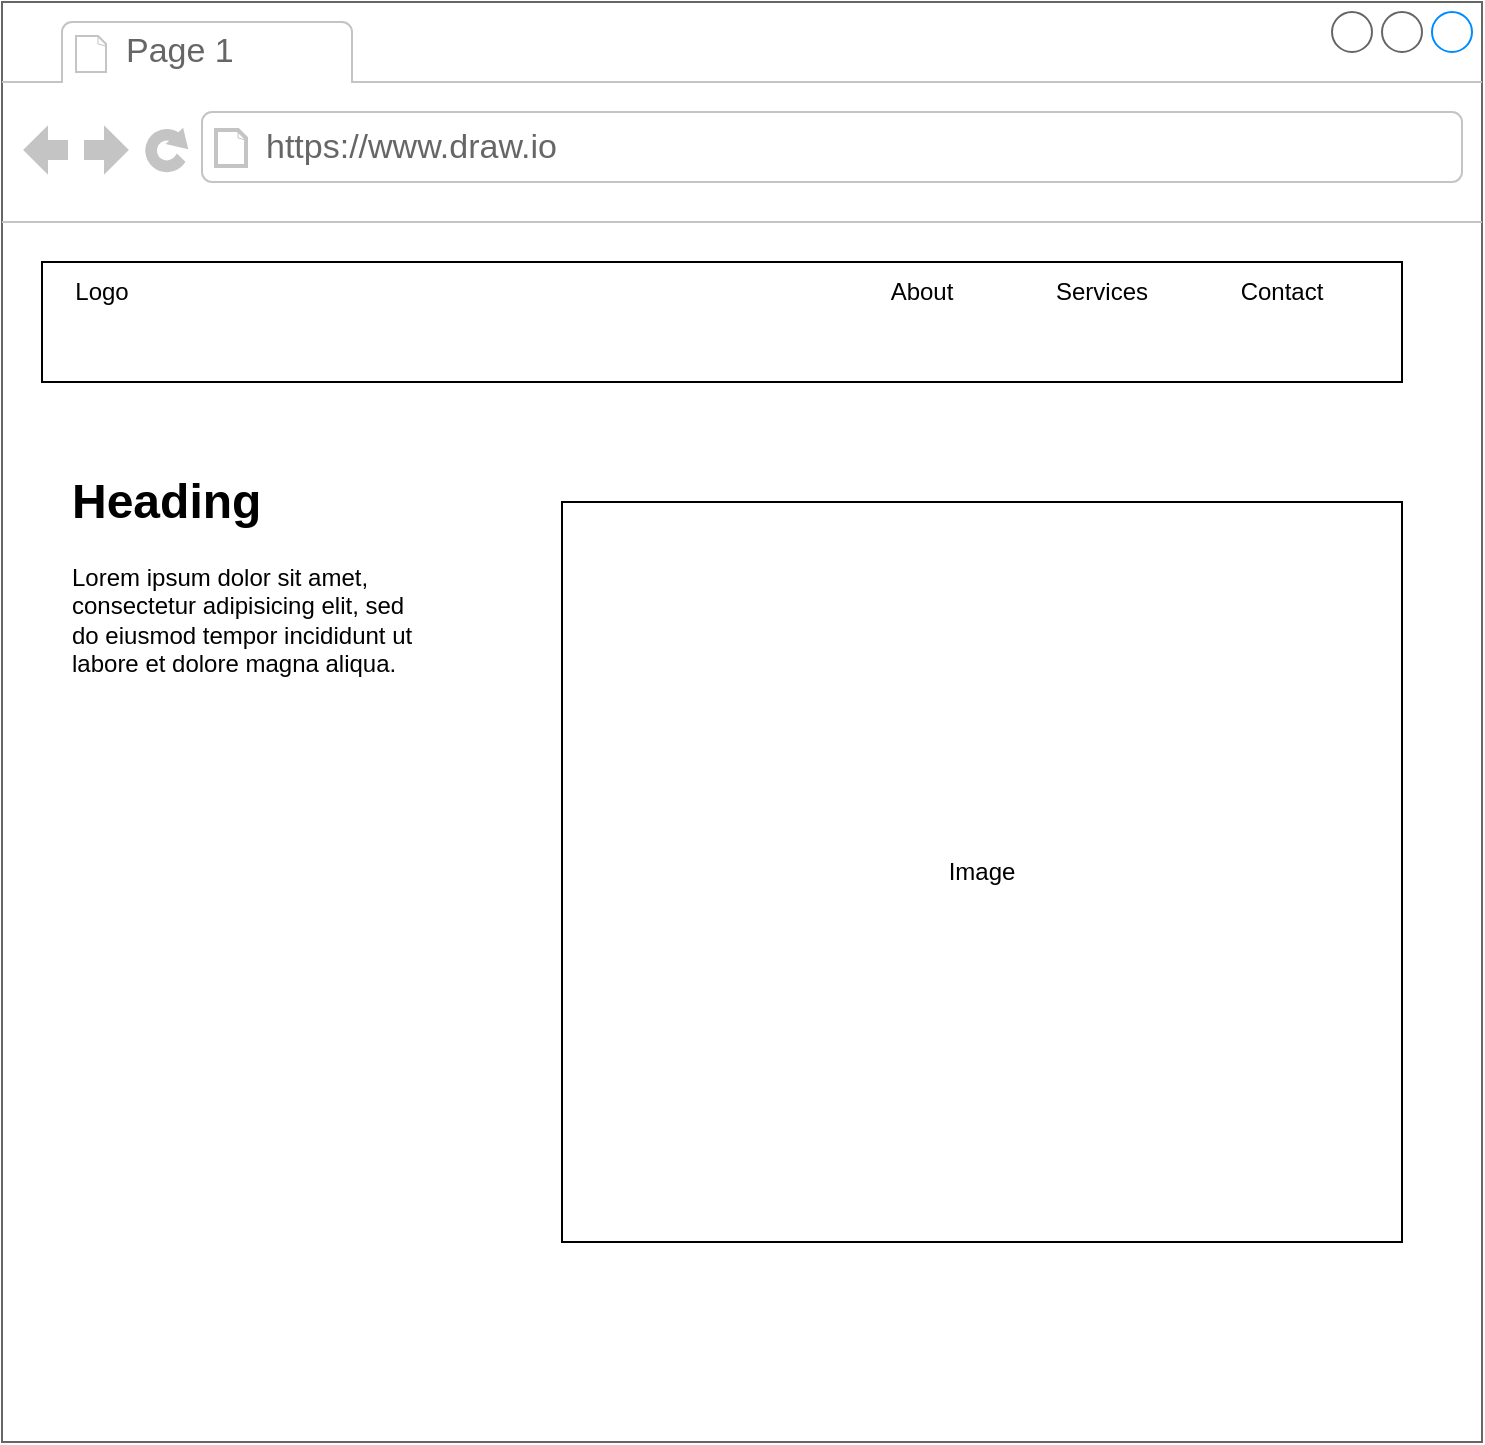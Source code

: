 <mxfile version="15.7.4" type="github" pages="2">
  <diagram id="6FQ47zOKA071jOtKf2ob" name="Home Page">
    <mxGraphModel dx="937" dy="781" grid="1" gridSize="10" guides="1" tooltips="1" connect="1" arrows="1" fold="1" page="1" pageScale="1" pageWidth="850" pageHeight="1100" math="0" shadow="0">
      <root>
        <mxCell id="0" />
        <mxCell id="1" parent="0" />
        <mxCell id="7swSgEcWUDKUuiK8jz6j-1" value="" style="strokeWidth=1;shadow=0;dashed=0;align=center;html=1;shape=mxgraph.mockup.containers.browserWindow;rSize=0;strokeColor=#666666;strokeColor2=#008cff;strokeColor3=#c4c4c4;mainText=,;recursiveResize=0;" vertex="1" parent="1">
          <mxGeometry x="90" y="40" width="740" height="720" as="geometry" />
        </mxCell>
        <mxCell id="7swSgEcWUDKUuiK8jz6j-2" value="Page 1" style="strokeWidth=1;shadow=0;dashed=0;align=center;html=1;shape=mxgraph.mockup.containers.anchor;fontSize=17;fontColor=#666666;align=left;" vertex="1" parent="7swSgEcWUDKUuiK8jz6j-1">
          <mxGeometry x="60" y="12" width="110" height="26" as="geometry" />
        </mxCell>
        <mxCell id="7swSgEcWUDKUuiK8jz6j-3" value="https://www.draw.io" style="strokeWidth=1;shadow=0;dashed=0;align=center;html=1;shape=mxgraph.mockup.containers.anchor;rSize=0;fontSize=17;fontColor=#666666;align=left;" vertex="1" parent="7swSgEcWUDKUuiK8jz6j-1">
          <mxGeometry x="130" y="60" width="250" height="26" as="geometry" />
        </mxCell>
        <mxCell id="7swSgEcWUDKUuiK8jz6j-4" value="&lt;br&gt;&amp;nbsp;&amp;nbsp;" style="rounded=0;whiteSpace=wrap;html=1;labelPosition=left;verticalLabelPosition=top;align=right;verticalAlign=bottom;" vertex="1" parent="7swSgEcWUDKUuiK8jz6j-1">
          <mxGeometry x="20" y="130" width="680" height="60" as="geometry" />
        </mxCell>
        <mxCell id="7swSgEcWUDKUuiK8jz6j-5" value="&lt;h1&gt;Heading&lt;/h1&gt;&lt;p&gt;Lorem ipsum dolor sit amet, consectetur adipisicing elit, sed do eiusmod tempor incididunt ut labore et dolore magna aliqua.&lt;/p&gt;" style="text;html=1;strokeColor=none;fillColor=none;spacing=5;spacingTop=-20;whiteSpace=wrap;overflow=hidden;rounded=0;" vertex="1" parent="7swSgEcWUDKUuiK8jz6j-1">
          <mxGeometry x="30" y="230" width="190" height="350" as="geometry" />
        </mxCell>
        <mxCell id="7swSgEcWUDKUuiK8jz6j-6" value="Image" style="rounded=0;whiteSpace=wrap;html=1;" vertex="1" parent="7swSgEcWUDKUuiK8jz6j-1">
          <mxGeometry x="280" y="250" width="420" height="370" as="geometry" />
        </mxCell>
        <mxCell id="7swSgEcWUDKUuiK8jz6j-8" value="Logo" style="text;html=1;strokeColor=none;fillColor=none;align=center;verticalAlign=middle;whiteSpace=wrap;rounded=0;" vertex="1" parent="7swSgEcWUDKUuiK8jz6j-1">
          <mxGeometry x="20" y="130" width="60" height="30" as="geometry" />
        </mxCell>
        <mxCell id="7swSgEcWUDKUuiK8jz6j-9" value="About" style="text;html=1;strokeColor=none;fillColor=none;align=center;verticalAlign=middle;whiteSpace=wrap;rounded=0;" vertex="1" parent="7swSgEcWUDKUuiK8jz6j-1">
          <mxGeometry x="430" y="130" width="60" height="30" as="geometry" />
        </mxCell>
        <mxCell id="7swSgEcWUDKUuiK8jz6j-10" value="Services" style="text;html=1;strokeColor=none;fillColor=none;align=center;verticalAlign=middle;whiteSpace=wrap;rounded=0;" vertex="1" parent="7swSgEcWUDKUuiK8jz6j-1">
          <mxGeometry x="520" y="130" width="60" height="30" as="geometry" />
        </mxCell>
        <mxCell id="7swSgEcWUDKUuiK8jz6j-11" value="Contact" style="text;html=1;strokeColor=none;fillColor=none;align=center;verticalAlign=middle;whiteSpace=wrap;rounded=0;" vertex="1" parent="7swSgEcWUDKUuiK8jz6j-1">
          <mxGeometry x="610" y="130" width="60" height="30" as="geometry" />
        </mxCell>
      </root>
    </mxGraphModel>
  </diagram>
  <diagram name="UserHome" id="CmXHb3ncIiE04R0yydfL">
    <mxGraphModel dx="1562" dy="1183" grid="1" gridSize="10" guides="1" tooltips="1" connect="1" arrows="1" fold="1" page="0" pageScale="1" pageWidth="850" pageHeight="1100" math="0" shadow="0">
      <root>
        <mxCell id="33SJ3AMKsp8bF1zk-GFS-0" />
        <mxCell id="33SJ3AMKsp8bF1zk-GFS-1" parent="33SJ3AMKsp8bF1zk-GFS-0" />
        <mxCell id="33SJ3AMKsp8bF1zk-GFS-2" value="" style="strokeWidth=1;shadow=0;dashed=0;align=center;html=1;shape=mxgraph.mockup.containers.browserWindow;rSize=0;strokeColor=#666666;strokeColor2=#008cff;strokeColor3=#c4c4c4;mainText=,;recursiveResize=0;" vertex="1" parent="33SJ3AMKsp8bF1zk-GFS-1">
          <mxGeometry x="-130" y="50" width="740" height="720" as="geometry" />
        </mxCell>
        <mxCell id="33SJ3AMKsp8bF1zk-GFS-3" value="Page 1" style="strokeWidth=1;shadow=0;dashed=0;align=center;html=1;shape=mxgraph.mockup.containers.anchor;fontSize=17;fontColor=#666666;align=left;" vertex="1" parent="33SJ3AMKsp8bF1zk-GFS-2">
          <mxGeometry x="60" y="12" width="110" height="26" as="geometry" />
        </mxCell>
        <mxCell id="33SJ3AMKsp8bF1zk-GFS-4" value="https://www.draw.io" style="strokeWidth=1;shadow=0;dashed=0;align=center;html=1;shape=mxgraph.mockup.containers.anchor;rSize=0;fontSize=17;fontColor=#666666;align=left;" vertex="1" parent="33SJ3AMKsp8bF1zk-GFS-2">
          <mxGeometry x="130" y="60" width="250" height="26" as="geometry" />
        </mxCell>
        <mxCell id="33SJ3AMKsp8bF1zk-GFS-5" value="&lt;br&gt;&amp;nbsp;&amp;nbsp;" style="rounded=0;whiteSpace=wrap;html=1;labelPosition=left;verticalLabelPosition=top;align=right;verticalAlign=bottom;" vertex="1" parent="33SJ3AMKsp8bF1zk-GFS-2">
          <mxGeometry x="20" y="130" width="680" height="60" as="geometry" />
        </mxCell>
        <mxCell id="33SJ3AMKsp8bF1zk-GFS-8" value="Logo" style="text;html=1;strokeColor=none;fillColor=none;align=center;verticalAlign=middle;whiteSpace=wrap;rounded=0;" vertex="1" parent="33SJ3AMKsp8bF1zk-GFS-2">
          <mxGeometry x="20" y="130" width="60" height="30" as="geometry" />
        </mxCell>
        <mxCell id="33SJ3AMKsp8bF1zk-GFS-9" value="About" style="text;html=1;strokeColor=none;fillColor=none;align=center;verticalAlign=middle;whiteSpace=wrap;rounded=0;" vertex="1" parent="33SJ3AMKsp8bF1zk-GFS-2">
          <mxGeometry x="390" y="130" width="60" height="30" as="geometry" />
        </mxCell>
        <mxCell id="33SJ3AMKsp8bF1zk-GFS-10" value="Services" style="text;html=1;strokeColor=none;fillColor=none;align=center;verticalAlign=middle;whiteSpace=wrap;rounded=0;" vertex="1" parent="33SJ3AMKsp8bF1zk-GFS-2">
          <mxGeometry x="470" y="130" width="60" height="30" as="geometry" />
        </mxCell>
        <mxCell id="33SJ3AMKsp8bF1zk-GFS-11" value="Contact" style="text;html=1;strokeColor=none;fillColor=none;align=center;verticalAlign=middle;whiteSpace=wrap;rounded=0;" vertex="1" parent="33SJ3AMKsp8bF1zk-GFS-2">
          <mxGeometry x="550" y="130" width="60" height="30" as="geometry" />
        </mxCell>
        <mxCell id="33SJ3AMKsp8bF1zk-GFS-12" value="Dashboard" style="rounded=0;whiteSpace=wrap;html=1;" vertex="1" parent="33SJ3AMKsp8bF1zk-GFS-2">
          <mxGeometry x="170" y="230" width="530" height="410" as="geometry" />
        </mxCell>
        <mxCell id="33SJ3AMKsp8bF1zk-GFS-13" value="Dashboad Menu" style="swimlane;fontStyle=0;childLayout=stackLayout;horizontal=1;startSize=30;horizontalStack=0;resizeParent=1;resizeParentMax=0;resizeLast=0;collapsible=1;marginBottom=0;" vertex="1" parent="33SJ3AMKsp8bF1zk-GFS-2">
          <mxGeometry x="20" y="230" width="140" height="210" as="geometry">
            <mxRectangle y="230" width="120" height="30" as="alternateBounds" />
          </mxGeometry>
        </mxCell>
        <mxCell id="33SJ3AMKsp8bF1zk-GFS-14" value="Real Time Monitoring" style="text;strokeColor=none;fillColor=none;align=left;verticalAlign=middle;spacingLeft=4;spacingRight=4;overflow=hidden;points=[[0,0.5],[1,0.5]];portConstraint=eastwest;rotatable=0;fontColor=#FF0000;" vertex="1" parent="33SJ3AMKsp8bF1zk-GFS-13">
          <mxGeometry y="30" width="140" height="30" as="geometry" />
        </mxCell>
        <mxCell id="33SJ3AMKsp8bF1zk-GFS-15" value="Summary Statistics" style="text;strokeColor=none;fillColor=none;align=left;verticalAlign=middle;spacingLeft=4;spacingRight=4;overflow=hidden;points=[[0,0.5],[1,0.5]];portConstraint=eastwest;rotatable=0;" vertex="1" parent="33SJ3AMKsp8bF1zk-GFS-13">
          <mxGeometry y="60" width="140" height="30" as="geometry" />
        </mxCell>
        <mxCell id="33SJ3AMKsp8bF1zk-GFS-16" value="Forecast" style="text;strokeColor=none;fillColor=none;align=left;verticalAlign=middle;spacingLeft=4;spacingRight=4;overflow=hidden;points=[[0,0.5],[1,0.5]];portConstraint=eastwest;rotatable=0;" vertex="1" parent="33SJ3AMKsp8bF1zk-GFS-13">
          <mxGeometry y="90" width="140" height="30" as="geometry" />
        </mxCell>
        <mxCell id="33SJ3AMKsp8bF1zk-GFS-17" value="Model Explorer" style="text;strokeColor=none;fillColor=none;spacingLeft=4;spacingRight=4;overflow=hidden;rotatable=0;points=[[0,0.5],[1,0.5]];portConstraint=eastwest;fontSize=12;" vertex="1" parent="33SJ3AMKsp8bF1zk-GFS-13">
          <mxGeometry y="120" width="140" height="30" as="geometry" />
        </mxCell>
        <mxCell id="33SJ3AMKsp8bF1zk-GFS-19" value="Turbine Status" style="text;strokeColor=none;fillColor=none;spacingLeft=4;spacingRight=4;overflow=hidden;rotatable=0;points=[[0,0.5],[1,0.5]];portConstraint=eastwest;fontSize=12;" vertex="1" parent="33SJ3AMKsp8bF1zk-GFS-13">
          <mxGeometry y="150" width="140" height="30" as="geometry" />
        </mxCell>
        <mxCell id="33SJ3AMKsp8bF1zk-GFS-20" value="Control Charts" style="text;strokeColor=none;fillColor=none;spacingLeft=4;spacingRight=4;overflow=hidden;rotatable=0;points=[[0,0.5],[1,0.5]];portConstraint=eastwest;fontSize=12;" vertex="1" parent="33SJ3AMKsp8bF1zk-GFS-13">
          <mxGeometry y="180" width="140" height="30" as="geometry" />
        </mxCell>
        <mxCell id="33SJ3AMKsp8bF1zk-GFS-18" value="Profile" style="text;html=1;strokeColor=none;fillColor=none;align=center;verticalAlign=middle;whiteSpace=wrap;rounded=0;" vertex="1" parent="33SJ3AMKsp8bF1zk-GFS-2">
          <mxGeometry x="630" y="130" width="60" height="30" as="geometry" />
        </mxCell>
        <mxCell id="33SJ3AMKsp8bF1zk-GFS-159" value="" style="verticalLabelPosition=bottom;shadow=0;dashed=0;align=center;html=1;verticalAlign=top;strokeWidth=1;shape=mxgraph.mockup.graphics.columnChart;strokeColor=none;strokeColor2=none;strokeColor3=#666666;fillColor2=#008cff;fillColor3=#dddddd;fontColor=#1A1A1A;fillColor=#FFFFFF;" vertex="1" parent="33SJ3AMKsp8bF1zk-GFS-2">
          <mxGeometry x="180" y="260" width="150" height="90" as="geometry" />
        </mxCell>
        <mxCell id="33SJ3AMKsp8bF1zk-GFS-160" value="" style="verticalLabelPosition=bottom;shadow=0;dashed=0;align=center;html=1;verticalAlign=top;strokeWidth=1;shape=mxgraph.mockup.graphics.lineChart;strokeColor=none;strokeColor2=#666666;strokeColor3=#008cff;strokeColor4=#dddddd;fontColor=#1A1A1A;fillColor=#FFFFFF;" vertex="1" parent="33SJ3AMKsp8bF1zk-GFS-2">
          <mxGeometry x="390" y="255" width="160" height="100" as="geometry" />
        </mxCell>
        <mxCell id="33SJ3AMKsp8bF1zk-GFS-161" value="Overview" style="strokeWidth=1;shadow=0;dashed=0;align=center;html=1;shape=mxgraph.mockup.buttons.button;strokeColor=#666666;fontColor=#ffffff;mainText=;buttonStyle=round;fontSize=17;fontStyle=1;fillColor=#008cff;whiteSpace=wrap;" vertex="1" parent="33SJ3AMKsp8bF1zk-GFS-2">
          <mxGeometry x="240" y="200" width="110" height="25" as="geometry" />
        </mxCell>
        <mxCell id="33SJ3AMKsp8bF1zk-GFS-162" value="Individual" style="strokeWidth=1;shadow=0;dashed=0;align=center;html=1;shape=mxgraph.mockup.buttons.button;strokeColor=#666666;fontColor=#ffffff;mainText=;buttonStyle=round;fontSize=17;fontStyle=1;fillColor=#008cff;whiteSpace=wrap;" vertex="1" parent="33SJ3AMKsp8bF1zk-GFS-2">
          <mxGeometry x="440" y="200" width="110" height="25" as="geometry" />
        </mxCell>
        <mxCell id="33SJ3AMKsp8bF1zk-GFS-21" value="" style="strokeWidth=1;shadow=0;dashed=0;align=center;html=1;shape=mxgraph.mockup.containers.browserWindow;rSize=0;strokeColor=#666666;strokeColor2=#008cff;strokeColor3=#c4c4c4;mainText=,;recursiveResize=0;" vertex="1" parent="33SJ3AMKsp8bF1zk-GFS-1">
          <mxGeometry x="670" y="40" width="740" height="720" as="geometry" />
        </mxCell>
        <mxCell id="33SJ3AMKsp8bF1zk-GFS-22" value="Page 1" style="strokeWidth=1;shadow=0;dashed=0;align=center;html=1;shape=mxgraph.mockup.containers.anchor;fontSize=17;fontColor=#666666;align=left;" vertex="1" parent="33SJ3AMKsp8bF1zk-GFS-21">
          <mxGeometry x="60" y="12" width="110" height="26" as="geometry" />
        </mxCell>
        <mxCell id="33SJ3AMKsp8bF1zk-GFS-23" value="https://www.draw.io" style="strokeWidth=1;shadow=0;dashed=0;align=center;html=1;shape=mxgraph.mockup.containers.anchor;rSize=0;fontSize=17;fontColor=#666666;align=left;" vertex="1" parent="33SJ3AMKsp8bF1zk-GFS-21">
          <mxGeometry x="130" y="60" width="250" height="26" as="geometry" />
        </mxCell>
        <mxCell id="33SJ3AMKsp8bF1zk-GFS-24" value="&lt;br&gt;&amp;nbsp;&amp;nbsp;" style="rounded=0;whiteSpace=wrap;html=1;labelPosition=left;verticalLabelPosition=top;align=right;verticalAlign=bottom;" vertex="1" parent="33SJ3AMKsp8bF1zk-GFS-21">
          <mxGeometry x="20" y="130" width="680" height="60" as="geometry" />
        </mxCell>
        <mxCell id="33SJ3AMKsp8bF1zk-GFS-25" value="Logo" style="text;html=1;strokeColor=none;fillColor=none;align=center;verticalAlign=middle;whiteSpace=wrap;rounded=0;" vertex="1" parent="33SJ3AMKsp8bF1zk-GFS-21">
          <mxGeometry x="20" y="130" width="60" height="30" as="geometry" />
        </mxCell>
        <mxCell id="33SJ3AMKsp8bF1zk-GFS-26" value="About" style="text;html=1;strokeColor=none;fillColor=none;align=center;verticalAlign=middle;whiteSpace=wrap;rounded=0;" vertex="1" parent="33SJ3AMKsp8bF1zk-GFS-21">
          <mxGeometry x="390" y="130" width="60" height="30" as="geometry" />
        </mxCell>
        <mxCell id="33SJ3AMKsp8bF1zk-GFS-27" value="Services" style="text;html=1;strokeColor=none;fillColor=none;align=center;verticalAlign=middle;whiteSpace=wrap;rounded=0;" vertex="1" parent="33SJ3AMKsp8bF1zk-GFS-21">
          <mxGeometry x="470" y="130" width="60" height="30" as="geometry" />
        </mxCell>
        <mxCell id="33SJ3AMKsp8bF1zk-GFS-28" value="Contact" style="text;html=1;strokeColor=none;fillColor=none;align=center;verticalAlign=middle;whiteSpace=wrap;rounded=0;" vertex="1" parent="33SJ3AMKsp8bF1zk-GFS-21">
          <mxGeometry x="550" y="130" width="60" height="30" as="geometry" />
        </mxCell>
        <mxCell id="33SJ3AMKsp8bF1zk-GFS-29" value="Dashboard" style="rounded=0;whiteSpace=wrap;html=1;" vertex="1" parent="33SJ3AMKsp8bF1zk-GFS-21">
          <mxGeometry x="170" y="230" width="530" height="410" as="geometry" />
        </mxCell>
        <mxCell id="33SJ3AMKsp8bF1zk-GFS-30" value="Dashboad Menu" style="swimlane;fontStyle=0;childLayout=stackLayout;horizontal=1;startSize=30;horizontalStack=0;resizeParent=1;resizeParentMax=0;resizeLast=0;collapsible=1;marginBottom=0;" vertex="1" parent="33SJ3AMKsp8bF1zk-GFS-21">
          <mxGeometry x="20" y="230" width="140" height="210" as="geometry">
            <mxRectangle y="230" width="120" height="30" as="alternateBounds" />
          </mxGeometry>
        </mxCell>
        <mxCell id="33SJ3AMKsp8bF1zk-GFS-31" value="Real Time Monitoring" style="text;strokeColor=none;fillColor=none;align=left;verticalAlign=middle;spacingLeft=4;spacingRight=4;overflow=hidden;points=[[0,0.5],[1,0.5]];portConstraint=eastwest;rotatable=0;" vertex="1" parent="33SJ3AMKsp8bF1zk-GFS-30">
          <mxGeometry y="30" width="140" height="30" as="geometry" />
        </mxCell>
        <mxCell id="33SJ3AMKsp8bF1zk-GFS-32" value="Summary Statistics" style="text;strokeColor=none;fillColor=none;align=left;verticalAlign=middle;spacingLeft=4;spacingRight=4;overflow=hidden;points=[[0,0.5],[1,0.5]];portConstraint=eastwest;rotatable=0;fontColor=#FF0000;" vertex="1" parent="33SJ3AMKsp8bF1zk-GFS-30">
          <mxGeometry y="60" width="140" height="30" as="geometry" />
        </mxCell>
        <mxCell id="33SJ3AMKsp8bF1zk-GFS-33" value="Forecast" style="text;strokeColor=none;fillColor=none;align=left;verticalAlign=middle;spacingLeft=4;spacingRight=4;overflow=hidden;points=[[0,0.5],[1,0.5]];portConstraint=eastwest;rotatable=0;" vertex="1" parent="33SJ3AMKsp8bF1zk-GFS-30">
          <mxGeometry y="90" width="140" height="30" as="geometry" />
        </mxCell>
        <mxCell id="33SJ3AMKsp8bF1zk-GFS-34" value="Model Explorer" style="text;strokeColor=none;fillColor=none;spacingLeft=4;spacingRight=4;overflow=hidden;rotatable=0;points=[[0,0.5],[1,0.5]];portConstraint=eastwest;fontSize=12;" vertex="1" parent="33SJ3AMKsp8bF1zk-GFS-30">
          <mxGeometry y="120" width="140" height="30" as="geometry" />
        </mxCell>
        <mxCell id="33SJ3AMKsp8bF1zk-GFS-35" value="Turbine Status" style="text;strokeColor=none;fillColor=none;spacingLeft=4;spacingRight=4;overflow=hidden;rotatable=0;points=[[0,0.5],[1,0.5]];portConstraint=eastwest;fontSize=12;" vertex="1" parent="33SJ3AMKsp8bF1zk-GFS-30">
          <mxGeometry y="150" width="140" height="30" as="geometry" />
        </mxCell>
        <mxCell id="33SJ3AMKsp8bF1zk-GFS-36" value="Control Charts" style="text;strokeColor=none;fillColor=none;spacingLeft=4;spacingRight=4;overflow=hidden;rotatable=0;points=[[0,0.5],[1,0.5]];portConstraint=eastwest;fontSize=12;" vertex="1" parent="33SJ3AMKsp8bF1zk-GFS-30">
          <mxGeometry y="180" width="140" height="30" as="geometry" />
        </mxCell>
        <mxCell id="33SJ3AMKsp8bF1zk-GFS-37" value="Profile" style="text;html=1;strokeColor=none;fillColor=none;align=center;verticalAlign=middle;whiteSpace=wrap;rounded=0;" vertex="1" parent="33SJ3AMKsp8bF1zk-GFS-21">
          <mxGeometry x="630" y="130" width="60" height="30" as="geometry" />
        </mxCell>
        <mxCell id="33SJ3AMKsp8bF1zk-GFS-124" value="" style="verticalLabelPosition=bottom;shadow=0;dashed=0;align=center;html=1;verticalAlign=top;strokeWidth=1;shape=mxgraph.mockup.misc.map;fontColor=#FF0000;" vertex="1" parent="33SJ3AMKsp8bF1zk-GFS-21">
          <mxGeometry x="180" y="235" width="510" height="395" as="geometry" />
        </mxCell>
        <mxCell id="33SJ3AMKsp8bF1zk-GFS-125" value="" style="ellipse;whiteSpace=wrap;html=1;aspect=fixed;fontColor=#1A1A1A;fillColor=#1A1A1A;" vertex="1" parent="33SJ3AMKsp8bF1zk-GFS-21">
          <mxGeometry x="250" y="320" width="30" height="30" as="geometry" />
        </mxCell>
        <mxCell id="33SJ3AMKsp8bF1zk-GFS-150" value="" style="ellipse;whiteSpace=wrap;html=1;aspect=fixed;fontColor=#1A1A1A;fillColor=#1A1A1A;" vertex="1" parent="33SJ3AMKsp8bF1zk-GFS-21">
          <mxGeometry x="405" y="390" width="30" height="30" as="geometry" />
        </mxCell>
        <mxCell id="33SJ3AMKsp8bF1zk-GFS-149" value="" style="ellipse;whiteSpace=wrap;html=1;aspect=fixed;fontColor=#1A1A1A;fillColor=#1A1A1A;" vertex="1" parent="33SJ3AMKsp8bF1zk-GFS-21">
          <mxGeometry x="230" y="470" width="30" height="30" as="geometry" />
        </mxCell>
        <mxCell id="33SJ3AMKsp8bF1zk-GFS-148" value="" style="ellipse;whiteSpace=wrap;html=1;aspect=fixed;fontColor=#1A1A1A;fillColor=#1A1A1A;" vertex="1" parent="33SJ3AMKsp8bF1zk-GFS-21">
          <mxGeometry x="430" y="490" width="30" height="30" as="geometry" />
        </mxCell>
        <mxCell id="33SJ3AMKsp8bF1zk-GFS-147" value="" style="ellipse;whiteSpace=wrap;html=1;aspect=fixed;fontColor=#1A1A1A;fillColor=#1A1A1A;" vertex="1" parent="33SJ3AMKsp8bF1zk-GFS-21">
          <mxGeometry x="530" y="290" width="30" height="30" as="geometry" />
        </mxCell>
        <mxCell id="33SJ3AMKsp8bF1zk-GFS-153" style="edgeStyle=orthogonalEdgeStyle;rounded=0;orthogonalLoop=1;jettySize=auto;html=1;exitX=1;exitY=1;exitDx=0;exitDy=0;entryX=0.5;entryY=1;entryDx=0;entryDy=0;fontColor=#1A1A1A;" edge="1" parent="33SJ3AMKsp8bF1zk-GFS-21" source="33SJ3AMKsp8bF1zk-GFS-147" target="33SJ3AMKsp8bF1zk-GFS-147">
          <mxGeometry relative="1" as="geometry" />
        </mxCell>
        <mxCell id="33SJ3AMKsp8bF1zk-GFS-146" value="" style="ellipse;whiteSpace=wrap;html=1;aspect=fixed;fontColor=#1A1A1A;fillColor=#1A1A1A;" vertex="1" parent="33SJ3AMKsp8bF1zk-GFS-21">
          <mxGeometry x="410" y="270" width="30" height="30" as="geometry" />
        </mxCell>
        <mxCell id="33SJ3AMKsp8bF1zk-GFS-145" value="" style="ellipse;whiteSpace=wrap;html=1;aspect=fixed;fontColor=#1A1A1A;fillColor=#1A1A1A;" vertex="1" parent="33SJ3AMKsp8bF1zk-GFS-21">
          <mxGeometry x="610" y="520" width="30" height="30" as="geometry" />
        </mxCell>
        <mxCell id="33SJ3AMKsp8bF1zk-GFS-158" value="tooltip" style="ellipse;shape=cloud;whiteSpace=wrap;html=1;fontColor=#1A1A1A;fillColor=#FFFFFF;" vertex="1" parent="33SJ3AMKsp8bF1zk-GFS-21">
          <mxGeometry x="240" y="245" width="120" height="80" as="geometry" />
        </mxCell>
        <mxCell id="33SJ3AMKsp8bF1zk-GFS-163" value="Overview" style="strokeWidth=1;shadow=0;dashed=0;align=center;html=1;shape=mxgraph.mockup.buttons.button;strokeColor=#666666;fontColor=#ffffff;mainText=;buttonStyle=round;fontSize=17;fontStyle=1;fillColor=#008cff;whiteSpace=wrap;" vertex="1" parent="33SJ3AMKsp8bF1zk-GFS-21">
          <mxGeometry x="280" y="200" width="110" height="25" as="geometry" />
        </mxCell>
        <mxCell id="33SJ3AMKsp8bF1zk-GFS-164" value="Individual" style="strokeWidth=1;shadow=0;dashed=0;align=center;html=1;shape=mxgraph.mockup.buttons.button;strokeColor=#666666;fontColor=#ffffff;mainText=;buttonStyle=round;fontSize=17;fontStyle=1;fillColor=#008cff;whiteSpace=wrap;" vertex="1" parent="33SJ3AMKsp8bF1zk-GFS-21">
          <mxGeometry x="480" y="200" width="110" height="25" as="geometry" />
        </mxCell>
        <mxCell id="33SJ3AMKsp8bF1zk-GFS-38" value="" style="strokeWidth=1;shadow=0;dashed=0;align=center;html=1;shape=mxgraph.mockup.containers.browserWindow;rSize=0;strokeColor=#666666;strokeColor2=#008cff;strokeColor3=#c4c4c4;mainText=,;recursiveResize=0;" vertex="1" parent="33SJ3AMKsp8bF1zk-GFS-1">
          <mxGeometry x="1510" y="30" width="740" height="720" as="geometry" />
        </mxCell>
        <mxCell id="33SJ3AMKsp8bF1zk-GFS-39" value="Page 1" style="strokeWidth=1;shadow=0;dashed=0;align=center;html=1;shape=mxgraph.mockup.containers.anchor;fontSize=17;fontColor=#666666;align=left;" vertex="1" parent="33SJ3AMKsp8bF1zk-GFS-38">
          <mxGeometry x="60" y="12" width="110" height="26" as="geometry" />
        </mxCell>
        <mxCell id="33SJ3AMKsp8bF1zk-GFS-40" value="https://www.draw.io" style="strokeWidth=1;shadow=0;dashed=0;align=center;html=1;shape=mxgraph.mockup.containers.anchor;rSize=0;fontSize=17;fontColor=#666666;align=left;" vertex="1" parent="33SJ3AMKsp8bF1zk-GFS-38">
          <mxGeometry x="130" y="60" width="250" height="26" as="geometry" />
        </mxCell>
        <mxCell id="33SJ3AMKsp8bF1zk-GFS-41" value="&lt;br&gt;&amp;nbsp;&amp;nbsp;" style="rounded=0;whiteSpace=wrap;html=1;labelPosition=left;verticalLabelPosition=top;align=right;verticalAlign=bottom;" vertex="1" parent="33SJ3AMKsp8bF1zk-GFS-38">
          <mxGeometry x="20" y="130" width="680" height="60" as="geometry" />
        </mxCell>
        <mxCell id="33SJ3AMKsp8bF1zk-GFS-42" value="Logo" style="text;html=1;strokeColor=none;fillColor=none;align=center;verticalAlign=middle;whiteSpace=wrap;rounded=0;" vertex="1" parent="33SJ3AMKsp8bF1zk-GFS-38">
          <mxGeometry x="20" y="130" width="60" height="30" as="geometry" />
        </mxCell>
        <mxCell id="33SJ3AMKsp8bF1zk-GFS-43" value="About" style="text;html=1;strokeColor=none;fillColor=none;align=center;verticalAlign=middle;whiteSpace=wrap;rounded=0;" vertex="1" parent="33SJ3AMKsp8bF1zk-GFS-38">
          <mxGeometry x="390" y="130" width="60" height="30" as="geometry" />
        </mxCell>
        <mxCell id="33SJ3AMKsp8bF1zk-GFS-44" value="Services" style="text;html=1;strokeColor=none;fillColor=none;align=center;verticalAlign=middle;whiteSpace=wrap;rounded=0;" vertex="1" parent="33SJ3AMKsp8bF1zk-GFS-38">
          <mxGeometry x="470" y="130" width="60" height="30" as="geometry" />
        </mxCell>
        <mxCell id="33SJ3AMKsp8bF1zk-GFS-45" value="Contact" style="text;html=1;strokeColor=none;fillColor=none;align=center;verticalAlign=middle;whiteSpace=wrap;rounded=0;" vertex="1" parent="33SJ3AMKsp8bF1zk-GFS-38">
          <mxGeometry x="550" y="130" width="60" height="30" as="geometry" />
        </mxCell>
        <mxCell id="33SJ3AMKsp8bF1zk-GFS-46" value="Dashboard" style="rounded=0;whiteSpace=wrap;html=1;" vertex="1" parent="33SJ3AMKsp8bF1zk-GFS-38">
          <mxGeometry x="170" y="230" width="530" height="410" as="geometry" />
        </mxCell>
        <mxCell id="33SJ3AMKsp8bF1zk-GFS-47" value="Dashboad Menu" style="swimlane;fontStyle=0;childLayout=stackLayout;horizontal=1;startSize=30;horizontalStack=0;resizeParent=1;resizeParentMax=0;resizeLast=0;collapsible=1;marginBottom=0;" vertex="1" parent="33SJ3AMKsp8bF1zk-GFS-38">
          <mxGeometry x="20" y="230" width="140" height="210" as="geometry">
            <mxRectangle y="230" width="120" height="30" as="alternateBounds" />
          </mxGeometry>
        </mxCell>
        <mxCell id="33SJ3AMKsp8bF1zk-GFS-48" value="Real Time Monitoring" style="text;strokeColor=none;fillColor=none;align=left;verticalAlign=middle;spacingLeft=4;spacingRight=4;overflow=hidden;points=[[0,0.5],[1,0.5]];portConstraint=eastwest;rotatable=0;" vertex="1" parent="33SJ3AMKsp8bF1zk-GFS-47">
          <mxGeometry y="30" width="140" height="30" as="geometry" />
        </mxCell>
        <mxCell id="33SJ3AMKsp8bF1zk-GFS-49" value="Summary Statistics" style="text;strokeColor=none;fillColor=none;align=left;verticalAlign=middle;spacingLeft=4;spacingRight=4;overflow=hidden;points=[[0,0.5],[1,0.5]];portConstraint=eastwest;rotatable=0;" vertex="1" parent="33SJ3AMKsp8bF1zk-GFS-47">
          <mxGeometry y="60" width="140" height="30" as="geometry" />
        </mxCell>
        <mxCell id="33SJ3AMKsp8bF1zk-GFS-50" value="Forecast" style="text;strokeColor=none;fillColor=none;align=left;verticalAlign=middle;spacingLeft=4;spacingRight=4;overflow=hidden;points=[[0,0.5],[1,0.5]];portConstraint=eastwest;rotatable=0;fontColor=#FF0000;" vertex="1" parent="33SJ3AMKsp8bF1zk-GFS-47">
          <mxGeometry y="90" width="140" height="30" as="geometry" />
        </mxCell>
        <mxCell id="33SJ3AMKsp8bF1zk-GFS-51" value="Model Explorer" style="text;strokeColor=none;fillColor=none;spacingLeft=4;spacingRight=4;overflow=hidden;rotatable=0;points=[[0,0.5],[1,0.5]];portConstraint=eastwest;fontSize=12;" vertex="1" parent="33SJ3AMKsp8bF1zk-GFS-47">
          <mxGeometry y="120" width="140" height="30" as="geometry" />
        </mxCell>
        <mxCell id="33SJ3AMKsp8bF1zk-GFS-52" value="Turbine Status" style="text;strokeColor=none;fillColor=none;spacingLeft=4;spacingRight=4;overflow=hidden;rotatable=0;points=[[0,0.5],[1,0.5]];portConstraint=eastwest;fontSize=12;" vertex="1" parent="33SJ3AMKsp8bF1zk-GFS-47">
          <mxGeometry y="150" width="140" height="30" as="geometry" />
        </mxCell>
        <mxCell id="33SJ3AMKsp8bF1zk-GFS-53" value="Control Charts" style="text;strokeColor=none;fillColor=none;spacingLeft=4;spacingRight=4;overflow=hidden;rotatable=0;points=[[0,0.5],[1,0.5]];portConstraint=eastwest;fontSize=12;" vertex="1" parent="33SJ3AMKsp8bF1zk-GFS-47">
          <mxGeometry y="180" width="140" height="30" as="geometry" />
        </mxCell>
        <mxCell id="33SJ3AMKsp8bF1zk-GFS-54" value="Profile" style="text;html=1;strokeColor=none;fillColor=none;align=center;verticalAlign=middle;whiteSpace=wrap;rounded=0;" vertex="1" parent="33SJ3AMKsp8bF1zk-GFS-38">
          <mxGeometry x="630" y="130" width="60" height="30" as="geometry" />
        </mxCell>
        <mxCell id="33SJ3AMKsp8bF1zk-GFS-165" value="Overview" style="strokeWidth=1;shadow=0;dashed=0;align=center;html=1;shape=mxgraph.mockup.buttons.button;strokeColor=#666666;fontColor=#ffffff;mainText=;buttonStyle=round;fontSize=17;fontStyle=1;fillColor=#008cff;whiteSpace=wrap;" vertex="1" parent="33SJ3AMKsp8bF1zk-GFS-38">
          <mxGeometry x="250" y="200" width="110" height="25" as="geometry" />
        </mxCell>
        <mxCell id="33SJ3AMKsp8bF1zk-GFS-166" value="Individual" style="strokeWidth=1;shadow=0;dashed=0;align=center;html=1;shape=mxgraph.mockup.buttons.button;strokeColor=#666666;fontColor=#ffffff;mainText=;buttonStyle=round;fontSize=17;fontStyle=1;fillColor=#008cff;whiteSpace=wrap;" vertex="1" parent="33SJ3AMKsp8bF1zk-GFS-38">
          <mxGeometry x="450" y="200" width="110" height="25" as="geometry" />
        </mxCell>
        <mxCell id="33SJ3AMKsp8bF1zk-GFS-72" value="" style="strokeWidth=1;shadow=0;dashed=0;align=center;html=1;shape=mxgraph.mockup.containers.browserWindow;rSize=0;strokeColor=#666666;strokeColor2=#008cff;strokeColor3=#c4c4c4;mainText=,;recursiveResize=0;" vertex="1" parent="33SJ3AMKsp8bF1zk-GFS-1">
          <mxGeometry x="1500" y="830" width="740" height="720" as="geometry" />
        </mxCell>
        <mxCell id="33SJ3AMKsp8bF1zk-GFS-73" value="Page 1" style="strokeWidth=1;shadow=0;dashed=0;align=center;html=1;shape=mxgraph.mockup.containers.anchor;fontSize=17;fontColor=#666666;align=left;" vertex="1" parent="33SJ3AMKsp8bF1zk-GFS-72">
          <mxGeometry x="60" y="12" width="110" height="26" as="geometry" />
        </mxCell>
        <mxCell id="33SJ3AMKsp8bF1zk-GFS-74" value="https://www.draw.io" style="strokeWidth=1;shadow=0;dashed=0;align=center;html=1;shape=mxgraph.mockup.containers.anchor;rSize=0;fontSize=17;fontColor=#666666;align=left;" vertex="1" parent="33SJ3AMKsp8bF1zk-GFS-72">
          <mxGeometry x="130" y="60" width="250" height="26" as="geometry" />
        </mxCell>
        <mxCell id="33SJ3AMKsp8bF1zk-GFS-75" value="&lt;br&gt;&amp;nbsp;&amp;nbsp;" style="rounded=0;whiteSpace=wrap;html=1;labelPosition=left;verticalLabelPosition=top;align=right;verticalAlign=bottom;" vertex="1" parent="33SJ3AMKsp8bF1zk-GFS-72">
          <mxGeometry x="20" y="130" width="680" height="60" as="geometry" />
        </mxCell>
        <mxCell id="33SJ3AMKsp8bF1zk-GFS-76" value="Logo" style="text;html=1;strokeColor=none;fillColor=none;align=center;verticalAlign=middle;whiteSpace=wrap;rounded=0;" vertex="1" parent="33SJ3AMKsp8bF1zk-GFS-72">
          <mxGeometry x="20" y="130" width="60" height="30" as="geometry" />
        </mxCell>
        <mxCell id="33SJ3AMKsp8bF1zk-GFS-77" value="About" style="text;html=1;strokeColor=none;fillColor=none;align=center;verticalAlign=middle;whiteSpace=wrap;rounded=0;" vertex="1" parent="33SJ3AMKsp8bF1zk-GFS-72">
          <mxGeometry x="390" y="130" width="60" height="30" as="geometry" />
        </mxCell>
        <mxCell id="33SJ3AMKsp8bF1zk-GFS-78" value="Services" style="text;html=1;strokeColor=none;fillColor=none;align=center;verticalAlign=middle;whiteSpace=wrap;rounded=0;" vertex="1" parent="33SJ3AMKsp8bF1zk-GFS-72">
          <mxGeometry x="470" y="130" width="60" height="30" as="geometry" />
        </mxCell>
        <mxCell id="33SJ3AMKsp8bF1zk-GFS-79" value="Contact" style="text;html=1;strokeColor=none;fillColor=none;align=center;verticalAlign=middle;whiteSpace=wrap;rounded=0;" vertex="1" parent="33SJ3AMKsp8bF1zk-GFS-72">
          <mxGeometry x="550" y="130" width="60" height="30" as="geometry" />
        </mxCell>
        <mxCell id="33SJ3AMKsp8bF1zk-GFS-80" value="Dashboard" style="rounded=0;whiteSpace=wrap;html=1;" vertex="1" parent="33SJ3AMKsp8bF1zk-GFS-72">
          <mxGeometry x="170" y="230" width="530" height="410" as="geometry" />
        </mxCell>
        <mxCell id="33SJ3AMKsp8bF1zk-GFS-81" value="Dashboad Menu" style="swimlane;fontStyle=0;childLayout=stackLayout;horizontal=1;startSize=30;horizontalStack=0;resizeParent=1;resizeParentMax=0;resizeLast=0;collapsible=1;marginBottom=0;" vertex="1" parent="33SJ3AMKsp8bF1zk-GFS-72">
          <mxGeometry x="20" y="230" width="140" height="210" as="geometry">
            <mxRectangle y="230" width="120" height="30" as="alternateBounds" />
          </mxGeometry>
        </mxCell>
        <mxCell id="33SJ3AMKsp8bF1zk-GFS-82" value="Real Time Monitoring" style="text;strokeColor=none;fillColor=none;align=left;verticalAlign=middle;spacingLeft=4;spacingRight=4;overflow=hidden;points=[[0,0.5],[1,0.5]];portConstraint=eastwest;rotatable=0;" vertex="1" parent="33SJ3AMKsp8bF1zk-GFS-81">
          <mxGeometry y="30" width="140" height="30" as="geometry" />
        </mxCell>
        <mxCell id="33SJ3AMKsp8bF1zk-GFS-83" value="Summary Statistics" style="text;strokeColor=none;fillColor=none;align=left;verticalAlign=middle;spacingLeft=4;spacingRight=4;overflow=hidden;points=[[0,0.5],[1,0.5]];portConstraint=eastwest;rotatable=0;" vertex="1" parent="33SJ3AMKsp8bF1zk-GFS-81">
          <mxGeometry y="60" width="140" height="30" as="geometry" />
        </mxCell>
        <mxCell id="33SJ3AMKsp8bF1zk-GFS-84" value="Forecast" style="text;strokeColor=none;fillColor=none;align=left;verticalAlign=middle;spacingLeft=4;spacingRight=4;overflow=hidden;points=[[0,0.5],[1,0.5]];portConstraint=eastwest;rotatable=0;" vertex="1" parent="33SJ3AMKsp8bF1zk-GFS-81">
          <mxGeometry y="90" width="140" height="30" as="geometry" />
        </mxCell>
        <mxCell id="33SJ3AMKsp8bF1zk-GFS-85" value="Model Explorer" style="text;strokeColor=none;fillColor=none;spacingLeft=4;spacingRight=4;overflow=hidden;rotatable=0;points=[[0,0.5],[1,0.5]];portConstraint=eastwest;fontSize=12;" vertex="1" parent="33SJ3AMKsp8bF1zk-GFS-81">
          <mxGeometry y="120" width="140" height="30" as="geometry" />
        </mxCell>
        <mxCell id="33SJ3AMKsp8bF1zk-GFS-86" value="Turbine Status" style="text;strokeColor=none;fillColor=none;spacingLeft=4;spacingRight=4;overflow=hidden;rotatable=0;points=[[0,0.5],[1,0.5]];portConstraint=eastwest;fontSize=12;" vertex="1" parent="33SJ3AMKsp8bF1zk-GFS-81">
          <mxGeometry y="150" width="140" height="30" as="geometry" />
        </mxCell>
        <mxCell id="33SJ3AMKsp8bF1zk-GFS-87" value="Control Charts" style="text;strokeColor=none;fillColor=none;spacingLeft=4;spacingRight=4;overflow=hidden;rotatable=0;points=[[0,0.5],[1,0.5]];portConstraint=eastwest;fontSize=12;fontColor=#FF0000;" vertex="1" parent="33SJ3AMKsp8bF1zk-GFS-81">
          <mxGeometry y="180" width="140" height="30" as="geometry" />
        </mxCell>
        <mxCell id="33SJ3AMKsp8bF1zk-GFS-88" value="Profile" style="text;html=1;strokeColor=none;fillColor=none;align=center;verticalAlign=middle;whiteSpace=wrap;rounded=0;" vertex="1" parent="33SJ3AMKsp8bF1zk-GFS-72">
          <mxGeometry x="630" y="130" width="60" height="30" as="geometry" />
        </mxCell>
        <mxCell id="33SJ3AMKsp8bF1zk-GFS-171" value="Overview" style="strokeWidth=1;shadow=0;dashed=0;align=center;html=1;shape=mxgraph.mockup.buttons.button;strokeColor=#666666;fontColor=#ffffff;mainText=;buttonStyle=round;fontSize=17;fontStyle=1;fillColor=#008cff;whiteSpace=wrap;" vertex="1" parent="33SJ3AMKsp8bF1zk-GFS-72">
          <mxGeometry x="250" y="200" width="110" height="25" as="geometry" />
        </mxCell>
        <mxCell id="33SJ3AMKsp8bF1zk-GFS-172" value="Individual" style="strokeWidth=1;shadow=0;dashed=0;align=center;html=1;shape=mxgraph.mockup.buttons.button;strokeColor=#666666;fontColor=#ffffff;mainText=;buttonStyle=round;fontSize=17;fontStyle=1;fillColor=#008cff;whiteSpace=wrap;" vertex="1" parent="33SJ3AMKsp8bF1zk-GFS-72">
          <mxGeometry x="450" y="200" width="110" height="25" as="geometry" />
        </mxCell>
        <mxCell id="33SJ3AMKsp8bF1zk-GFS-123" value="" style="endArrow=classic;startArrow=classic;html=1;rounded=0;" edge="1" parent="33SJ3AMKsp8bF1zk-GFS-1">
          <mxGeometry width="50" height="50" relative="1" as="geometry">
            <mxPoint x="460" y="150" as="sourcePoint" />
            <mxPoint x="510" y="100" as="targetPoint" />
          </mxGeometry>
        </mxCell>
        <mxCell id="33SJ3AMKsp8bF1zk-GFS-106" value="" style="strokeWidth=1;shadow=0;dashed=0;align=center;html=1;shape=mxgraph.mockup.containers.browserWindow;rSize=0;strokeColor=#666666;strokeColor2=#008cff;strokeColor3=#c4c4c4;mainText=,;recursiveResize=0;" vertex="1" parent="33SJ3AMKsp8bF1zk-GFS-1">
          <mxGeometry x="-140" y="840" width="740" height="720" as="geometry" />
        </mxCell>
        <mxCell id="33SJ3AMKsp8bF1zk-GFS-107" value="Page 1" style="strokeWidth=1;shadow=0;dashed=0;align=center;html=1;shape=mxgraph.mockup.containers.anchor;fontSize=17;fontColor=#666666;align=left;" vertex="1" parent="33SJ3AMKsp8bF1zk-GFS-106">
          <mxGeometry x="60" y="12" width="110" height="26" as="geometry" />
        </mxCell>
        <mxCell id="33SJ3AMKsp8bF1zk-GFS-108" value="https://www.draw.io" style="strokeWidth=1;shadow=0;dashed=0;align=center;html=1;shape=mxgraph.mockup.containers.anchor;rSize=0;fontSize=17;fontColor=#666666;align=left;" vertex="1" parent="33SJ3AMKsp8bF1zk-GFS-106">
          <mxGeometry x="130" y="60" width="250" height="26" as="geometry" />
        </mxCell>
        <mxCell id="33SJ3AMKsp8bF1zk-GFS-109" value="&lt;br&gt;&amp;nbsp;&amp;nbsp;" style="rounded=0;whiteSpace=wrap;html=1;labelPosition=left;verticalLabelPosition=top;align=right;verticalAlign=bottom;" vertex="1" parent="33SJ3AMKsp8bF1zk-GFS-106">
          <mxGeometry x="20" y="130" width="680" height="60" as="geometry" />
        </mxCell>
        <mxCell id="33SJ3AMKsp8bF1zk-GFS-110" value="Logo" style="text;html=1;strokeColor=none;fillColor=none;align=center;verticalAlign=middle;whiteSpace=wrap;rounded=0;" vertex="1" parent="33SJ3AMKsp8bF1zk-GFS-106">
          <mxGeometry x="20" y="130" width="60" height="30" as="geometry" />
        </mxCell>
        <mxCell id="33SJ3AMKsp8bF1zk-GFS-111" value="About" style="text;html=1;strokeColor=none;fillColor=none;align=center;verticalAlign=middle;whiteSpace=wrap;rounded=0;" vertex="1" parent="33SJ3AMKsp8bF1zk-GFS-106">
          <mxGeometry x="390" y="130" width="60" height="30" as="geometry" />
        </mxCell>
        <mxCell id="33SJ3AMKsp8bF1zk-GFS-112" value="Services" style="text;html=1;strokeColor=none;fillColor=none;align=center;verticalAlign=middle;whiteSpace=wrap;rounded=0;" vertex="1" parent="33SJ3AMKsp8bF1zk-GFS-106">
          <mxGeometry x="470" y="130" width="60" height="30" as="geometry" />
        </mxCell>
        <mxCell id="33SJ3AMKsp8bF1zk-GFS-113" value="Contact" style="text;html=1;strokeColor=none;fillColor=none;align=center;verticalAlign=middle;whiteSpace=wrap;rounded=0;" vertex="1" parent="33SJ3AMKsp8bF1zk-GFS-106">
          <mxGeometry x="550" y="130" width="60" height="30" as="geometry" />
        </mxCell>
        <mxCell id="33SJ3AMKsp8bF1zk-GFS-114" value="Dashboard" style="rounded=0;whiteSpace=wrap;html=1;" vertex="1" parent="33SJ3AMKsp8bF1zk-GFS-106">
          <mxGeometry x="170" y="230" width="530" height="410" as="geometry" />
        </mxCell>
        <mxCell id="33SJ3AMKsp8bF1zk-GFS-115" value="Dashboad Menu" style="swimlane;fontStyle=0;childLayout=stackLayout;horizontal=1;startSize=30;horizontalStack=0;resizeParent=1;resizeParentMax=0;resizeLast=0;collapsible=1;marginBottom=0;" vertex="1" parent="33SJ3AMKsp8bF1zk-GFS-106">
          <mxGeometry x="20" y="230" width="140" height="210" as="geometry">
            <mxRectangle y="230" width="120" height="30" as="alternateBounds" />
          </mxGeometry>
        </mxCell>
        <mxCell id="33SJ3AMKsp8bF1zk-GFS-116" value="Real Time Monitoring" style="text;strokeColor=none;fillColor=none;align=left;verticalAlign=middle;spacingLeft=4;spacingRight=4;overflow=hidden;points=[[0,0.5],[1,0.5]];portConstraint=eastwest;rotatable=0;" vertex="1" parent="33SJ3AMKsp8bF1zk-GFS-115">
          <mxGeometry y="30" width="140" height="30" as="geometry" />
        </mxCell>
        <mxCell id="33SJ3AMKsp8bF1zk-GFS-117" value="Summary Statistics" style="text;strokeColor=none;fillColor=none;align=left;verticalAlign=middle;spacingLeft=4;spacingRight=4;overflow=hidden;points=[[0,0.5],[1,0.5]];portConstraint=eastwest;rotatable=0;" vertex="1" parent="33SJ3AMKsp8bF1zk-GFS-115">
          <mxGeometry y="60" width="140" height="30" as="geometry" />
        </mxCell>
        <mxCell id="33SJ3AMKsp8bF1zk-GFS-118" value="Forecast" style="text;strokeColor=none;fillColor=none;align=left;verticalAlign=middle;spacingLeft=4;spacingRight=4;overflow=hidden;points=[[0,0.5],[1,0.5]];portConstraint=eastwest;rotatable=0;" vertex="1" parent="33SJ3AMKsp8bF1zk-GFS-115">
          <mxGeometry y="90" width="140" height="30" as="geometry" />
        </mxCell>
        <mxCell id="33SJ3AMKsp8bF1zk-GFS-119" value="Model Explorer" style="text;strokeColor=none;fillColor=none;spacingLeft=4;spacingRight=4;overflow=hidden;rotatable=0;points=[[0,0.5],[1,0.5]];portConstraint=eastwest;fontSize=12;fontColor=#FF3333;" vertex="1" parent="33SJ3AMKsp8bF1zk-GFS-115">
          <mxGeometry y="120" width="140" height="30" as="geometry" />
        </mxCell>
        <mxCell id="33SJ3AMKsp8bF1zk-GFS-120" value="Turbine Status" style="text;strokeColor=none;fillColor=none;spacingLeft=4;spacingRight=4;overflow=hidden;rotatable=0;points=[[0,0.5],[1,0.5]];portConstraint=eastwest;fontSize=12;" vertex="1" parent="33SJ3AMKsp8bF1zk-GFS-115">
          <mxGeometry y="150" width="140" height="30" as="geometry" />
        </mxCell>
        <mxCell id="33SJ3AMKsp8bF1zk-GFS-121" value="Control Charts" style="text;strokeColor=none;fillColor=none;spacingLeft=4;spacingRight=4;overflow=hidden;rotatable=0;points=[[0,0.5],[1,0.5]];portConstraint=eastwest;fontSize=12;" vertex="1" parent="33SJ3AMKsp8bF1zk-GFS-115">
          <mxGeometry y="180" width="140" height="30" as="geometry" />
        </mxCell>
        <mxCell id="33SJ3AMKsp8bF1zk-GFS-122" value="Profile" style="text;html=1;strokeColor=none;fillColor=none;align=center;verticalAlign=middle;whiteSpace=wrap;rounded=0;" vertex="1" parent="33SJ3AMKsp8bF1zk-GFS-106">
          <mxGeometry x="630" y="130" width="60" height="30" as="geometry" />
        </mxCell>
        <mxCell id="33SJ3AMKsp8bF1zk-GFS-167" value="Overview" style="strokeWidth=1;shadow=0;dashed=0;align=center;html=1;shape=mxgraph.mockup.buttons.button;strokeColor=#666666;fontColor=#ffffff;mainText=;buttonStyle=round;fontSize=17;fontStyle=1;fillColor=#008cff;whiteSpace=wrap;" vertex="1" parent="33SJ3AMKsp8bF1zk-GFS-106">
          <mxGeometry x="270" y="200" width="110" height="25" as="geometry" />
        </mxCell>
        <mxCell id="33SJ3AMKsp8bF1zk-GFS-168" value="Individual" style="strokeWidth=1;shadow=0;dashed=0;align=center;html=1;shape=mxgraph.mockup.buttons.button;strokeColor=#666666;fontColor=#ffffff;mainText=;buttonStyle=round;fontSize=17;fontStyle=1;fillColor=#008cff;whiteSpace=wrap;" vertex="1" parent="33SJ3AMKsp8bF1zk-GFS-106">
          <mxGeometry x="470" y="200" width="110" height="25" as="geometry" />
        </mxCell>
        <mxCell id="33SJ3AMKsp8bF1zk-GFS-173" value="" style="strokeWidth=1;shadow=0;dashed=0;align=center;html=1;shape=mxgraph.mockup.containers.browserWindow;rSize=0;strokeColor=#666666;strokeColor2=#008cff;strokeColor3=#c4c4c4;mainText=,;recursiveResize=0;" vertex="1" parent="33SJ3AMKsp8bF1zk-GFS-1">
          <mxGeometry x="650" y="850" width="740" height="720" as="geometry" />
        </mxCell>
        <mxCell id="33SJ3AMKsp8bF1zk-GFS-174" value="Page 1" style="strokeWidth=1;shadow=0;dashed=0;align=center;html=1;shape=mxgraph.mockup.containers.anchor;fontSize=17;fontColor=#666666;align=left;" vertex="1" parent="33SJ3AMKsp8bF1zk-GFS-173">
          <mxGeometry x="60" y="12" width="110" height="26" as="geometry" />
        </mxCell>
        <mxCell id="33SJ3AMKsp8bF1zk-GFS-175" value="https://www.draw.io" style="strokeWidth=1;shadow=0;dashed=0;align=center;html=1;shape=mxgraph.mockup.containers.anchor;rSize=0;fontSize=17;fontColor=#666666;align=left;" vertex="1" parent="33SJ3AMKsp8bF1zk-GFS-173">
          <mxGeometry x="130" y="60" width="250" height="26" as="geometry" />
        </mxCell>
        <mxCell id="33SJ3AMKsp8bF1zk-GFS-176" value="&lt;br&gt;&amp;nbsp;&amp;nbsp;" style="rounded=0;whiteSpace=wrap;html=1;labelPosition=left;verticalLabelPosition=top;align=right;verticalAlign=bottom;" vertex="1" parent="33SJ3AMKsp8bF1zk-GFS-173">
          <mxGeometry x="20" y="130" width="680" height="60" as="geometry" />
        </mxCell>
        <mxCell id="33SJ3AMKsp8bF1zk-GFS-177" value="Logo" style="text;html=1;strokeColor=none;fillColor=none;align=center;verticalAlign=middle;whiteSpace=wrap;rounded=0;" vertex="1" parent="33SJ3AMKsp8bF1zk-GFS-173">
          <mxGeometry x="20" y="130" width="60" height="30" as="geometry" />
        </mxCell>
        <mxCell id="33SJ3AMKsp8bF1zk-GFS-178" value="About" style="text;html=1;strokeColor=none;fillColor=none;align=center;verticalAlign=middle;whiteSpace=wrap;rounded=0;" vertex="1" parent="33SJ3AMKsp8bF1zk-GFS-173">
          <mxGeometry x="390" y="130" width="60" height="30" as="geometry" />
        </mxCell>
        <mxCell id="33SJ3AMKsp8bF1zk-GFS-179" value="Services" style="text;html=1;strokeColor=none;fillColor=none;align=center;verticalAlign=middle;whiteSpace=wrap;rounded=0;" vertex="1" parent="33SJ3AMKsp8bF1zk-GFS-173">
          <mxGeometry x="470" y="130" width="60" height="30" as="geometry" />
        </mxCell>
        <mxCell id="33SJ3AMKsp8bF1zk-GFS-180" value="Contact" style="text;html=1;strokeColor=none;fillColor=none;align=center;verticalAlign=middle;whiteSpace=wrap;rounded=0;" vertex="1" parent="33SJ3AMKsp8bF1zk-GFS-173">
          <mxGeometry x="550" y="130" width="60" height="30" as="geometry" />
        </mxCell>
        <mxCell id="33SJ3AMKsp8bF1zk-GFS-181" value="Dashboard" style="rounded=0;whiteSpace=wrap;html=1;" vertex="1" parent="33SJ3AMKsp8bF1zk-GFS-173">
          <mxGeometry x="170" y="230" width="530" height="410" as="geometry" />
        </mxCell>
        <mxCell id="33SJ3AMKsp8bF1zk-GFS-182" value="Dashboad Menu" style="swimlane;fontStyle=0;childLayout=stackLayout;horizontal=1;startSize=30;horizontalStack=0;resizeParent=1;resizeParentMax=0;resizeLast=0;collapsible=1;marginBottom=0;" vertex="1" parent="33SJ3AMKsp8bF1zk-GFS-173">
          <mxGeometry x="20" y="230" width="140" height="210" as="geometry">
            <mxRectangle y="230" width="120" height="30" as="alternateBounds" />
          </mxGeometry>
        </mxCell>
        <mxCell id="33SJ3AMKsp8bF1zk-GFS-183" value="Real Time Monitoring" style="text;strokeColor=none;fillColor=none;align=left;verticalAlign=middle;spacingLeft=4;spacingRight=4;overflow=hidden;points=[[0,0.5],[1,0.5]];portConstraint=eastwest;rotatable=0;" vertex="1" parent="33SJ3AMKsp8bF1zk-GFS-182">
          <mxGeometry y="30" width="140" height="30" as="geometry" />
        </mxCell>
        <mxCell id="33SJ3AMKsp8bF1zk-GFS-184" value="Summary Statistics" style="text;strokeColor=none;fillColor=none;align=left;verticalAlign=middle;spacingLeft=4;spacingRight=4;overflow=hidden;points=[[0,0.5],[1,0.5]];portConstraint=eastwest;rotatable=0;fontColor=#1A1A1A;" vertex="1" parent="33SJ3AMKsp8bF1zk-GFS-182">
          <mxGeometry y="60" width="140" height="30" as="geometry" />
        </mxCell>
        <mxCell id="33SJ3AMKsp8bF1zk-GFS-185" value="Forecast" style="text;strokeColor=none;fillColor=none;align=left;verticalAlign=middle;spacingLeft=4;spacingRight=4;overflow=hidden;points=[[0,0.5],[1,0.5]];portConstraint=eastwest;rotatable=0;" vertex="1" parent="33SJ3AMKsp8bF1zk-GFS-182">
          <mxGeometry y="90" width="140" height="30" as="geometry" />
        </mxCell>
        <mxCell id="33SJ3AMKsp8bF1zk-GFS-186" value="Model Explorer" style="text;strokeColor=none;fillColor=none;spacingLeft=4;spacingRight=4;overflow=hidden;rotatable=0;points=[[0,0.5],[1,0.5]];portConstraint=eastwest;fontSize=12;" vertex="1" parent="33SJ3AMKsp8bF1zk-GFS-182">
          <mxGeometry y="120" width="140" height="30" as="geometry" />
        </mxCell>
        <mxCell id="33SJ3AMKsp8bF1zk-GFS-187" value="Turbine Status" style="text;strokeColor=none;fillColor=none;spacingLeft=4;spacingRight=4;overflow=hidden;rotatable=0;points=[[0,0.5],[1,0.5]];portConstraint=eastwest;fontSize=12;fontColor=#FF0000;" vertex="1" parent="33SJ3AMKsp8bF1zk-GFS-182">
          <mxGeometry y="150" width="140" height="30" as="geometry" />
        </mxCell>
        <mxCell id="33SJ3AMKsp8bF1zk-GFS-188" value="Control Charts" style="text;strokeColor=none;fillColor=none;spacingLeft=4;spacingRight=4;overflow=hidden;rotatable=0;points=[[0,0.5],[1,0.5]];portConstraint=eastwest;fontSize=12;" vertex="1" parent="33SJ3AMKsp8bF1zk-GFS-182">
          <mxGeometry y="180" width="140" height="30" as="geometry" />
        </mxCell>
        <mxCell id="33SJ3AMKsp8bF1zk-GFS-189" value="Profile" style="text;html=1;strokeColor=none;fillColor=none;align=center;verticalAlign=middle;whiteSpace=wrap;rounded=0;" vertex="1" parent="33SJ3AMKsp8bF1zk-GFS-173">
          <mxGeometry x="630" y="130" width="60" height="30" as="geometry" />
        </mxCell>
        <mxCell id="33SJ3AMKsp8bF1zk-GFS-190" value="" style="verticalLabelPosition=bottom;shadow=0;dashed=0;align=center;html=1;verticalAlign=top;strokeWidth=1;shape=mxgraph.mockup.misc.map;fontColor=#FF0000;" vertex="1" parent="33SJ3AMKsp8bF1zk-GFS-173">
          <mxGeometry x="180" y="235" width="510" height="395" as="geometry" />
        </mxCell>
        <mxCell id="33SJ3AMKsp8bF1zk-GFS-191" value="" style="ellipse;whiteSpace=wrap;html=1;aspect=fixed;fontColor=#1A1A1A;fillColor=#66FF66;" vertex="1" parent="33SJ3AMKsp8bF1zk-GFS-173">
          <mxGeometry x="250" y="320" width="30" height="30" as="geometry" />
        </mxCell>
        <mxCell id="33SJ3AMKsp8bF1zk-GFS-192" value="" style="ellipse;whiteSpace=wrap;html=1;aspect=fixed;fontColor=#1A1A1A;fillColor=#FF3333;" vertex="1" parent="33SJ3AMKsp8bF1zk-GFS-173">
          <mxGeometry x="405" y="390" width="30" height="30" as="geometry" />
        </mxCell>
        <mxCell id="33SJ3AMKsp8bF1zk-GFS-193" value="" style="ellipse;whiteSpace=wrap;html=1;aspect=fixed;fontColor=#1A1A1A;fillColor=#00FF00;" vertex="1" parent="33SJ3AMKsp8bF1zk-GFS-173">
          <mxGeometry x="230" y="470" width="30" height="30" as="geometry" />
        </mxCell>
        <mxCell id="33SJ3AMKsp8bF1zk-GFS-194" value="" style="ellipse;whiteSpace=wrap;html=1;aspect=fixed;fontColor=#1A1A1A;fillColor=#00FF00;" vertex="1" parent="33SJ3AMKsp8bF1zk-GFS-173">
          <mxGeometry x="430" y="490" width="30" height="30" as="geometry" />
        </mxCell>
        <mxCell id="33SJ3AMKsp8bF1zk-GFS-195" value="" style="ellipse;whiteSpace=wrap;html=1;aspect=fixed;fontColor=#1A1A1A;fillColor=#FF0000;strokeColor=#FF3333;" vertex="1" parent="33SJ3AMKsp8bF1zk-GFS-173">
          <mxGeometry x="530" y="290" width="30" height="30" as="geometry" />
        </mxCell>
        <mxCell id="33SJ3AMKsp8bF1zk-GFS-196" style="edgeStyle=orthogonalEdgeStyle;rounded=0;orthogonalLoop=1;jettySize=auto;html=1;exitX=1;exitY=1;exitDx=0;exitDy=0;entryX=0.5;entryY=1;entryDx=0;entryDy=0;fontColor=#1A1A1A;" edge="1" parent="33SJ3AMKsp8bF1zk-GFS-173" source="33SJ3AMKsp8bF1zk-GFS-195" target="33SJ3AMKsp8bF1zk-GFS-195">
          <mxGeometry relative="1" as="geometry" />
        </mxCell>
        <mxCell id="33SJ3AMKsp8bF1zk-GFS-197" value="" style="ellipse;whiteSpace=wrap;html=1;aspect=fixed;fontColor=#1A1A1A;fillColor=#FF3333;" vertex="1" parent="33SJ3AMKsp8bF1zk-GFS-173">
          <mxGeometry x="410" y="270" width="30" height="30" as="geometry" />
        </mxCell>
        <mxCell id="33SJ3AMKsp8bF1zk-GFS-198" value="" style="ellipse;whiteSpace=wrap;html=1;aspect=fixed;fontColor=#1A1A1A;fillColor=#66FF66;" vertex="1" parent="33SJ3AMKsp8bF1zk-GFS-173">
          <mxGeometry x="610" y="520" width="30" height="30" as="geometry" />
        </mxCell>
        <mxCell id="33SJ3AMKsp8bF1zk-GFS-199" value="tooltip" style="ellipse;shape=cloud;whiteSpace=wrap;html=1;fontColor=#1A1A1A;fillColor=#FFFFFF;" vertex="1" parent="33SJ3AMKsp8bF1zk-GFS-173">
          <mxGeometry x="240" y="245" width="120" height="80" as="geometry" />
        </mxCell>
        <mxCell id="33SJ3AMKsp8bF1zk-GFS-200" value="Overview" style="strokeWidth=1;shadow=0;dashed=0;align=center;html=1;shape=mxgraph.mockup.buttons.button;strokeColor=#666666;fontColor=#ffffff;mainText=;buttonStyle=round;fontSize=17;fontStyle=1;fillColor=#008cff;whiteSpace=wrap;" vertex="1" parent="33SJ3AMKsp8bF1zk-GFS-173">
          <mxGeometry x="280" y="200" width="110" height="25" as="geometry" />
        </mxCell>
        <mxCell id="33SJ3AMKsp8bF1zk-GFS-201" value="Individual" style="strokeWidth=1;shadow=0;dashed=0;align=center;html=1;shape=mxgraph.mockup.buttons.button;strokeColor=#666666;fontColor=#ffffff;mainText=;buttonStyle=round;fontSize=17;fontStyle=1;fillColor=#008cff;whiteSpace=wrap;" vertex="1" parent="33SJ3AMKsp8bF1zk-GFS-173">
          <mxGeometry x="480" y="200" width="110" height="25" as="geometry" />
        </mxCell>
      </root>
    </mxGraphModel>
  </diagram>
</mxfile>
